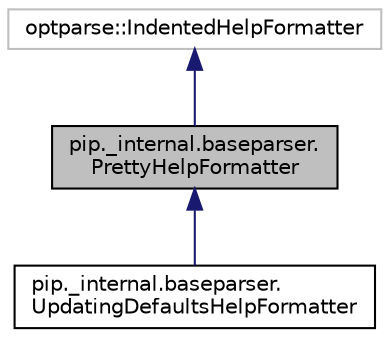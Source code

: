 digraph "pip._internal.baseparser.PrettyHelpFormatter"
{
  edge [fontname="Helvetica",fontsize="10",labelfontname="Helvetica",labelfontsize="10"];
  node [fontname="Helvetica",fontsize="10",shape=record];
  Node0 [label="pip._internal.baseparser.\lPrettyHelpFormatter",height=0.2,width=0.4,color="black", fillcolor="grey75", style="filled", fontcolor="black"];
  Node1 -> Node0 [dir="back",color="midnightblue",fontsize="10",style="solid",fontname="Helvetica"];
  Node1 [label="optparse::IndentedHelpFormatter",height=0.2,width=0.4,color="grey75", fillcolor="white", style="filled"];
  Node0 -> Node2 [dir="back",color="midnightblue",fontsize="10",style="solid",fontname="Helvetica"];
  Node2 [label="pip._internal.baseparser.\lUpdatingDefaultsHelpFormatter",height=0.2,width=0.4,color="black", fillcolor="white", style="filled",URL="$classpip_1_1__internal_1_1baseparser_1_1_updating_defaults_help_formatter.html"];
}
